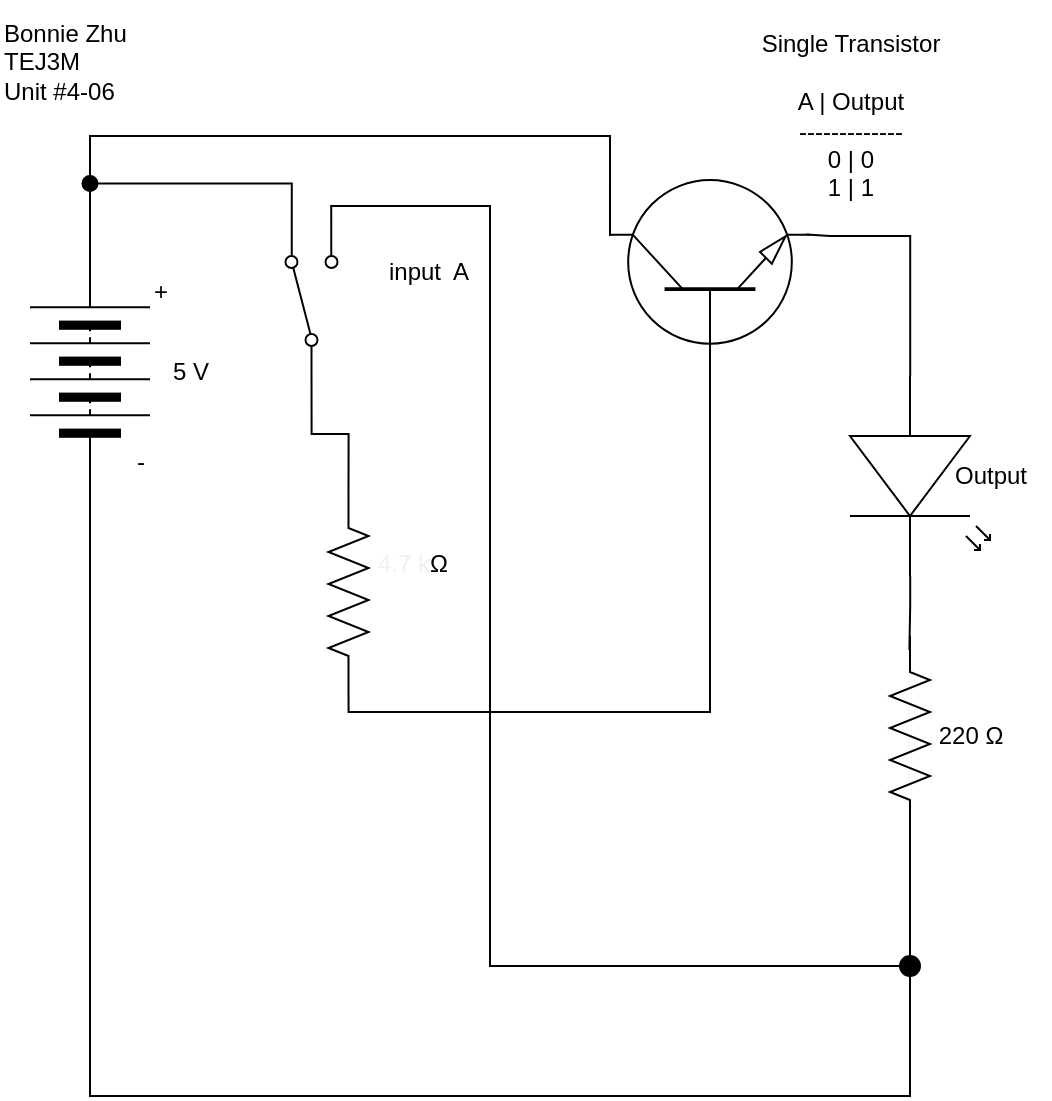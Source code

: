 <mxfile>
    <diagram id="yzknyQEGlie9Dj_gzy_1" name="Page-1">
        <mxGraphModel dx="302" dy="190" grid="1" gridSize="10" guides="1" tooltips="1" connect="1" arrows="1" fold="1" page="1" pageScale="1" pageWidth="827" pageHeight="1169" math="0" shadow="0">
            <root>
                <mxCell id="0"/>
                <mxCell id="1" parent="0"/>
                <mxCell id="70" style="edgeStyle=orthogonalEdgeStyle;rounded=0;html=1;exitX=0;exitY=0.5;exitDx=0;exitDy=0;exitPerimeter=0;entryX=0.057;entryY=0.5;entryDx=0;entryDy=0;entryPerimeter=0;endArrow=none;endFill=0;" parent="1" source="3" target="34" edge="1">
                    <mxGeometry relative="1" as="geometry"/>
                </mxCell>
                <mxCell id="3" value="" style="pointerEvents=1;verticalLabelPosition=bottom;shadow=0;dashed=0;align=center;html=1;verticalAlign=top;shape=mxgraph.electrical.resistors.resistor_2;direction=north;" parent="1" vertex="1">
                    <mxGeometry x="289.25" y="348" width="20" height="100" as="geometry"/>
                </mxCell>
                <mxCell id="72" style="edgeStyle=orthogonalEdgeStyle;rounded=0;html=1;exitX=0;exitY=0.57;exitDx=0;exitDy=0;exitPerimeter=0;endArrow=none;endFill=0;entryX=0.692;entryY=1.059;entryDx=0;entryDy=0;entryPerimeter=0;" parent="1" source="6" target="34" edge="1">
                    <mxGeometry relative="1" as="geometry">
                        <Array as="points">
                            <mxPoint x="580" y="220"/>
                            <mxPoint x="540" y="220"/>
                        </Array>
                        <mxPoint x="540" y="220" as="targetPoint"/>
                    </mxGeometry>
                </mxCell>
                <mxCell id="73" style="edgeStyle=orthogonalEdgeStyle;rounded=0;html=1;exitX=1;exitY=0.57;exitDx=0;exitDy=0;exitPerimeter=0;entryX=0.07;entryY=0.516;entryDx=0;entryDy=0;entryPerimeter=0;endArrow=none;endFill=0;" parent="1" source="6" target="41" edge="1">
                    <mxGeometry relative="1" as="geometry"/>
                </mxCell>
                <mxCell id="6" value="" style="verticalLabelPosition=bottom;shadow=0;dashed=0;align=center;html=1;verticalAlign=top;shape=mxgraph.electrical.opto_electronics.led_2;pointerEvents=1;direction=south;" parent="1" vertex="1">
                    <mxGeometry x="550" y="290" width="70" height="100" as="geometry"/>
                </mxCell>
                <mxCell id="80" style="edgeStyle=orthogonalEdgeStyle;rounded=0;html=1;exitX=0;exitY=0.5;exitDx=0;exitDy=0;endArrow=none;endFill=0;entryX=1;entryY=1;entryDx=0;entryDy=0;" parent="1" source="7" edge="1" target="23">
                    <mxGeometry relative="1" as="geometry">
                        <mxPoint x="580" y="600" as="targetPoint"/>
                        <Array as="points">
                            <mxPoint x="170" y="650"/>
                            <mxPoint x="580" y="650"/>
                            <mxPoint x="580" y="589"/>
                        </Array>
                    </mxGeometry>
                </mxCell>
                <mxCell id="83" style="edgeStyle=orthogonalEdgeStyle;html=1;exitX=1;exitY=0.5;exitDx=0;exitDy=0;entryX=0.5;entryY=0;entryDx=0;entryDy=0;rounded=0;endArrow=none;endFill=0;" edge="1" parent="1" source="7" target="48">
                    <mxGeometry relative="1" as="geometry">
                        <Array as="points">
                            <mxPoint x="170" y="200"/>
                            <mxPoint x="170" y="200"/>
                        </Array>
                    </mxGeometry>
                </mxCell>
                <mxCell id="7" value="" style="pointerEvents=1;verticalLabelPosition=bottom;shadow=0;dashed=0;align=center;html=1;verticalAlign=top;shape=mxgraph.electrical.miscellaneous.batteryStack;direction=north;" parent="1" vertex="1">
                    <mxGeometry x="140" y="238" width="60" height="100" as="geometry"/>
                </mxCell>
                <mxCell id="8" value="220 Ω&lt;span style=&quot;&quot;&gt;&lt;br&gt;&lt;/span&gt;" style="text;html=1;align=center;verticalAlign=middle;resizable=0;points=[];autosize=1;strokeColor=none;fillColor=none;" parent="1" vertex="1">
                    <mxGeometry x="580" y="455" width="60" height="30" as="geometry"/>
                </mxCell>
                <mxCell id="10" value="5 V" style="text;html=1;align=center;verticalAlign=middle;resizable=0;points=[];autosize=1;strokeColor=none;fillColor=none;" parent="1" vertex="1">
                    <mxGeometry x="200" y="273" width="40" height="30" as="geometry"/>
                </mxCell>
                <mxCell id="11" value="-" style="text;html=1;align=center;verticalAlign=middle;resizable=0;points=[];autosize=1;strokeColor=none;fillColor=none;" parent="1" vertex="1">
                    <mxGeometry x="180" y="318" width="30" height="30" as="geometry"/>
                </mxCell>
                <mxCell id="12" value="+" style="text;html=1;align=center;verticalAlign=middle;resizable=0;points=[];autosize=1;strokeColor=none;fillColor=none;" parent="1" vertex="1">
                    <mxGeometry x="190" y="232.5" width="30" height="30" as="geometry"/>
                </mxCell>
                <mxCell id="13" value="Bonnie Zhu&lt;br&gt;TEJ3M&lt;br&gt;Unit #4-06" style="text;html=1;align=left;verticalAlign=middle;resizable=0;points=[];autosize=1;strokeColor=none;fillColor=none;" parent="1" vertex="1">
                    <mxGeometry x="125" y="102.5" width="90" height="60" as="geometry"/>
                </mxCell>
                <mxCell id="69" style="edgeStyle=orthogonalEdgeStyle;rounded=0;html=1;exitX=0;exitY=0.5;exitDx=0;exitDy=0;entryX=1;entryY=0.5;entryDx=0;entryDy=0;entryPerimeter=0;endArrow=none;endFill=0;" parent="1" source="14" target="3" edge="1">
                    <mxGeometry relative="1" as="geometry"/>
                </mxCell>
                <mxCell id="85" style="edgeStyle=orthogonalEdgeStyle;rounded=0;html=1;exitX=1;exitY=0.88;exitDx=0;exitDy=0;endArrow=none;endFill=0;entryX=0.5;entryY=1;entryDx=0;entryDy=0;" edge="1" parent="1" source="14" target="23">
                    <mxGeometry relative="1" as="geometry">
                        <mxPoint x="370" y="260" as="targetPoint"/>
                        <Array as="points">
                            <mxPoint x="291" y="205"/>
                            <mxPoint x="370" y="205"/>
                            <mxPoint x="370" y="585"/>
                            <mxPoint x="580" y="585"/>
                        </Array>
                    </mxGeometry>
                </mxCell>
                <mxCell id="14" value="" style="shape=mxgraph.electrical.electro-mechanical.twoWaySwitch;aspect=fixed;elSwitchState=2;direction=north;" parent="1" vertex="1">
                    <mxGeometry x="267.75" y="215" width="26" height="75" as="geometry"/>
                </mxCell>
                <mxCell id="23" value="" style="ellipse;whiteSpace=wrap;html=1;aspect=fixed;strokeColor=#000000;fillColor=#000000;" parent="1" vertex="1">
                    <mxGeometry x="575" y="580" width="10" height="10" as="geometry"/>
                </mxCell>
                <mxCell id="30" value="Output" style="text;html=1;align=center;verticalAlign=middle;resizable=0;points=[];autosize=1;strokeColor=none;fillColor=none;" parent="1" vertex="1">
                    <mxGeometry x="590" y="325" width="60" height="30" as="geometry"/>
                </mxCell>
                <mxCell id="31" value="Single Transistor&lt;br&gt;&lt;br&gt;A | Output&lt;br&gt;-------------&lt;br&gt;0 | 0&lt;br&gt;1 | 1" style="text;html=1;align=center;verticalAlign=middle;resizable=0;points=[];autosize=1;strokeColor=none;fillColor=none;" parent="1" vertex="1">
                    <mxGeometry x="490" y="110" width="120" height="100" as="geometry"/>
                </mxCell>
                <mxCell id="34" value="" style="verticalLabelPosition=bottom;shadow=0;dashed=0;align=center;html=1;verticalAlign=top;shape=mxgraph.electrical.transistors.npn_transistor_1;direction=north;" parent="1" vertex="1">
                    <mxGeometry x="430" y="190" width="100" height="95" as="geometry"/>
                </mxCell>
                <mxCell id="78" style="edgeStyle=orthogonalEdgeStyle;rounded=0;html=1;exitX=1;exitY=0.5;exitDx=0;exitDy=0;exitPerimeter=0;entryX=0.5;entryY=0;entryDx=0;entryDy=0;endArrow=none;endFill=0;" parent="1" source="41" target="23" edge="1">
                    <mxGeometry relative="1" as="geometry"/>
                </mxCell>
                <mxCell id="41" value="" style="pointerEvents=1;verticalLabelPosition=bottom;shadow=0;dashed=0;align=center;html=1;verticalAlign=top;shape=mxgraph.electrical.resistors.resistor_2;direction=south;" parent="1" vertex="1">
                    <mxGeometry x="570" y="420" width="20" height="100" as="geometry"/>
                </mxCell>
                <mxCell id="43" value="&lt;span style=&quot;color: rgb(240, 240, 240); font-family: Helvetica; font-size: 12px; font-style: normal; font-variant-ligatures: normal; font-variant-caps: normal; font-weight: 400; letter-spacing: normal; orphans: 2; text-align: center; text-indent: 0px; text-transform: none; widows: 2; word-spacing: 0px; -webkit-text-stroke-width: 0px; text-decoration-thickness: initial; text-decoration-style: initial; text-decoration-color: initial; float: none; display: inline !important;&quot;&gt;4.7 k&lt;/span&gt;&lt;span style=&quot;text-align: center;&quot;&gt;Ω&lt;/span&gt;" style="text;whiteSpace=wrap;html=1;" parent="1" vertex="1">
                    <mxGeometry x="312.25" y="370" width="70" height="30" as="geometry"/>
                </mxCell>
                <mxCell id="84" style="edgeStyle=orthogonalEdgeStyle;rounded=0;html=1;exitX=1;exitY=0.5;exitDx=0;exitDy=0;entryX=1;entryY=0.12;entryDx=0;entryDy=0;endArrow=none;endFill=0;" edge="1" parent="1" source="48" target="14">
                    <mxGeometry relative="1" as="geometry"/>
                </mxCell>
                <mxCell id="88" style="edgeStyle=orthogonalEdgeStyle;rounded=0;html=1;exitX=0;exitY=0.5;exitDx=0;exitDy=0;entryX=0.684;entryY=-0.079;entryDx=0;entryDy=0;entryPerimeter=0;endArrow=none;endFill=0;" edge="1" parent="1" source="48" target="34">
                    <mxGeometry relative="1" as="geometry">
                        <Array as="points">
                            <mxPoint x="170" y="194"/>
                            <mxPoint x="170" y="170"/>
                            <mxPoint x="430" y="170"/>
                        </Array>
                    </mxGeometry>
                </mxCell>
                <mxCell id="48" value="" style="ellipse;whiteSpace=wrap;html=1;aspect=fixed;strokeColor=#000000;fillColor=#000000;" parent="1" vertex="1">
                    <mxGeometry x="166.25" y="190" width="7.5" height="7.5" as="geometry"/>
                </mxCell>
                <mxCell id="57" value="input&amp;nbsp; A" style="text;html=1;align=center;verticalAlign=middle;resizable=0;points=[];autosize=1;strokeColor=none;fillColor=none;labelBackgroundColor=none;" parent="1" vertex="1">
                    <mxGeometry x="309.25" y="222.5" width="60" height="30" as="geometry"/>
                </mxCell>
            </root>
        </mxGraphModel>
    </diagram>
</mxfile>
